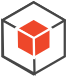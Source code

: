 <?xml version="1.0" encoding="UTF-8"?>
<dia:diagram xmlns:dia="http://www.lysator.liu.se/~alla/dia/">
  <dia:layer name="Fondo" visible="true" active="true">
    <dia:group>
      <dia:group>
        <dia:group>
          <dia:object type="Standard - Polygon" version="0" id="O0">
            <dia:attribute name="obj_pos">
              <dia:point val="2.499,4.3"/>
            </dia:attribute>
            <dia:attribute name="obj_bb">
              <dia:rectangle val="0.884,0.634;4.116,4.366"/>
            </dia:attribute>
            <dia:attribute name="poly_points">
              <dia:point val="2.499,4.3"/>
              <dia:point val="0.941,3.4"/>
              <dia:point val="0.941,1.599"/>
              <dia:point val="2.501,0.7"/>
              <dia:point val="4.059,1.601"/>
              <dia:point val="4.059,3.401"/>
            </dia:attribute>
            <dia:attribute name="line_color">
              <dia:color val="#464646"/>
            </dia:attribute>
            <dia:attribute name="line_width">
              <dia:real val="0.114"/>
            </dia:attribute>
            <dia:attribute name="show_background">
              <dia:boolean val="true"/>
            </dia:attribute>
          </dia:object>
          <dia:object type="Standard - Polygon" version="0" id="O1">
            <dia:attribute name="obj_pos">
              <dia:point val="0.941,1.599"/>
            </dia:attribute>
            <dia:attribute name="obj_bb">
              <dia:rectangle val="0.885,0.634;4.115,2.566"/>
            </dia:attribute>
            <dia:attribute name="poly_points">
              <dia:point val="0.941,1.599"/>
              <dia:point val="0.941,1.6"/>
              <dia:point val="2.499,2.5"/>
              <dia:point val="4.059,1.601"/>
              <dia:point val="4.059,1.6"/>
              <dia:point val="2.501,0.7"/>
            </dia:attribute>
            <dia:attribute name="line_color">
              <dia:color val="#464646"/>
            </dia:attribute>
            <dia:attribute name="line_width">
              <dia:real val="0.114"/>
            </dia:attribute>
            <dia:attribute name="show_background">
              <dia:boolean val="true"/>
            </dia:attribute>
          </dia:object>
          <dia:object type="Standard - Polygon" version="0" id="O2">
            <dia:attribute name="obj_pos">
              <dia:point val="0.941,1.6"/>
            </dia:attribute>
            <dia:attribute name="obj_bb">
              <dia:rectangle val="0.884,1.533;2.602,4.342"/>
            </dia:attribute>
            <dia:attribute name="poly_points">
              <dia:point val="0.941,1.6"/>
              <dia:point val="0.941,1.6"/>
              <dia:point val="0.971,3.399"/>
              <dia:point val="2.545,4.273"/>
              <dia:point val="2.545,4.273"/>
              <dia:point val="2.515,2.474"/>
            </dia:attribute>
            <dia:attribute name="line_color">
              <dia:color val="#464646"/>
            </dia:attribute>
            <dia:attribute name="line_width">
              <dia:real val="0.114"/>
            </dia:attribute>
            <dia:attribute name="show_background">
              <dia:boolean val="true"/>
            </dia:attribute>
          </dia:object>
        </dia:group>
        <dia:group>
          <dia:object type="Standard - Polygon" version="0" id="O3">
            <dia:attribute name="obj_pos">
              <dia:point val="2.5,3.484"/>
            </dia:attribute>
            <dia:attribute name="obj_bb">
              <dia:rectangle val="1.591,1.45;3.409,3.55"/>
            </dia:attribute>
            <dia:attribute name="poly_points">
              <dia:point val="2.5,3.484"/>
              <dia:point val="1.647,2.992"/>
              <dia:point val="1.648,2.008"/>
              <dia:point val="2.5,1.516"/>
              <dia:point val="3.353,2.008"/>
              <dia:point val="3.352,2.993"/>
            </dia:attribute>
            <dia:attribute name="line_color">
              <dia:color val="#ffffff"/>
            </dia:attribute>
            <dia:attribute name="line_width">
              <dia:real val="0.114"/>
            </dia:attribute>
            <dia:attribute name="inner_color">
              <dia:color val="#ee472a"/>
            </dia:attribute>
            <dia:attribute name="show_background">
              <dia:boolean val="true"/>
            </dia:attribute>
          </dia:object>
          <dia:object type="Standard - Polygon" version="0" id="O4">
            <dia:attribute name="obj_pos">
              <dia:point val="1.648,2.008"/>
            </dia:attribute>
            <dia:attribute name="obj_bb">
              <dia:rectangle val="1.591,1.45;3.409,2.566"/>
            </dia:attribute>
            <dia:attribute name="poly_points">
              <dia:point val="1.648,2.008"/>
              <dia:point val="1.648,2.008"/>
              <dia:point val="2.5,2.5"/>
              <dia:point val="3.352,2.008"/>
              <dia:point val="3.352,2.008"/>
              <dia:point val="2.5,1.516"/>
            </dia:attribute>
            <dia:attribute name="line_color">
              <dia:color val="#ffffff"/>
            </dia:attribute>
            <dia:attribute name="line_width">
              <dia:real val="0.114"/>
            </dia:attribute>
            <dia:attribute name="inner_color">
              <dia:color val="#ee472a"/>
            </dia:attribute>
            <dia:attribute name="show_background">
              <dia:boolean val="true"/>
            </dia:attribute>
          </dia:object>
          <dia:object type="Standard - Polygon" version="0" id="O5">
            <dia:attribute name="obj_pos">
              <dia:point val="1.648,2.008"/>
            </dia:attribute>
            <dia:attribute name="obj_bb">
              <dia:rectangle val="1.59,1.94;2.582,3.53"/>
            </dia:attribute>
            <dia:attribute name="poly_points">
              <dia:point val="1.648,2.008"/>
              <dia:point val="1.647,2.008"/>
              <dia:point val="1.664,2.992"/>
              <dia:point val="2.525,3.469"/>
              <dia:point val="2.525,3.469"/>
              <dia:point val="2.508,2.486"/>
            </dia:attribute>
            <dia:attribute name="line_color">
              <dia:color val="#ffffff"/>
            </dia:attribute>
            <dia:attribute name="line_width">
              <dia:real val="0.114"/>
            </dia:attribute>
            <dia:attribute name="inner_color">
              <dia:color val="#ee472a"/>
            </dia:attribute>
            <dia:attribute name="show_background">
              <dia:boolean val="true"/>
            </dia:attribute>
          </dia:object>
        </dia:group>
      </dia:group>
    </dia:group>
  </dia:layer>
</dia:diagram>
